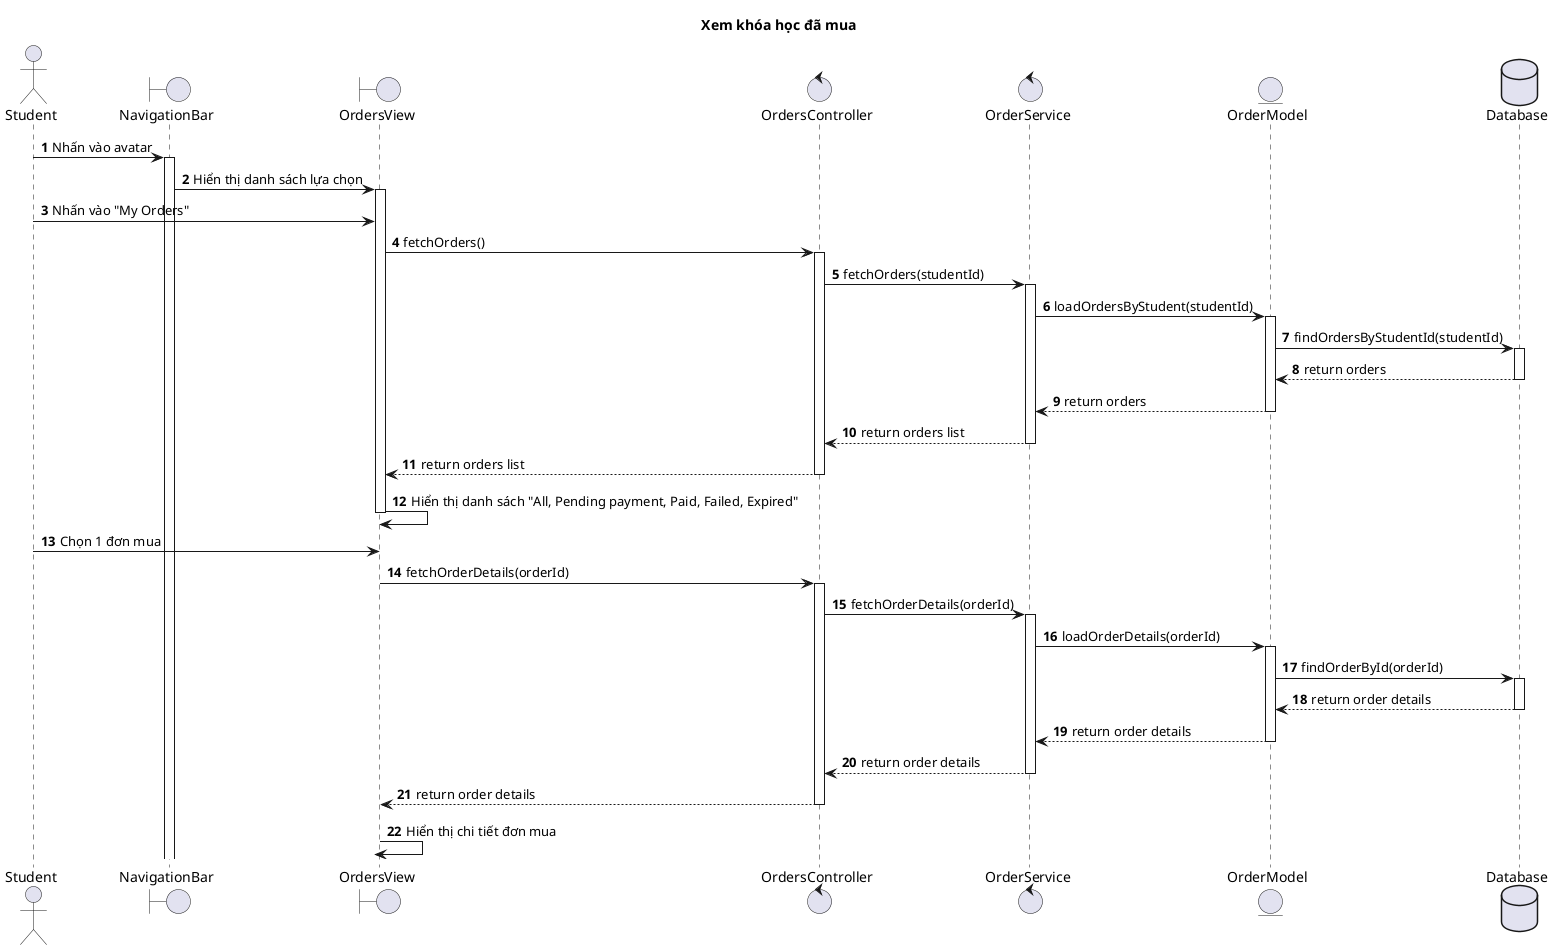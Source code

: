 @startuml
title Xem khóa học đã mua

autonumber

actor Student
boundary NavigationBar
boundary OrdersView
control OrdersController
control OrderService
entity OrderModel
database Database

Student -> NavigationBar : Nhấn vào avatar
activate NavigationBar
NavigationBar -> OrdersView : Hiển thị danh sách lựa chọn
activate OrdersView

Student -> OrdersView : Nhấn vào "My Orders"
OrdersView -> OrdersController : fetchOrders()
activate OrdersController

OrdersController -> OrderService : fetchOrders(studentId)
activate OrderService

OrderService -> OrderModel : loadOrdersByStudent(studentId)
activate OrderModel
OrderModel -> Database : findOrdersByStudentId(studentId)
activate Database
Database --> OrderModel : return orders
deactivate Database
OrderModel --> OrderService : return orders
deactivate OrderModel

OrderService --> OrdersController : return orders list
deactivate OrderService

OrdersController --> OrdersView : return orders list
deactivate OrdersController

OrdersView -> OrdersView : Hiển thị danh sách "All, Pending payment, Paid, Failed, Expired"
deactivate OrdersView

Student -> OrdersView : Chọn 1 đơn mua
OrdersView -> OrdersController : fetchOrderDetails(orderId)
activate OrdersController

OrdersController -> OrderService : fetchOrderDetails(orderId)
activate OrderService

OrderService -> OrderModel : loadOrderDetails(orderId)
activate OrderModel
OrderModel -> Database : findOrderById(orderId)
activate Database
Database --> OrderModel : return order details
deactivate Database
OrderModel --> OrderService : return order details
deactivate OrderModel

OrderService --> OrdersController : return order details
deactivate OrderService

OrdersController --> OrdersView : return order details
deactivate OrdersController

OrdersView -> OrdersView : Hiển thị chi tiết đơn mua
deactivate OrdersView

@enduml
